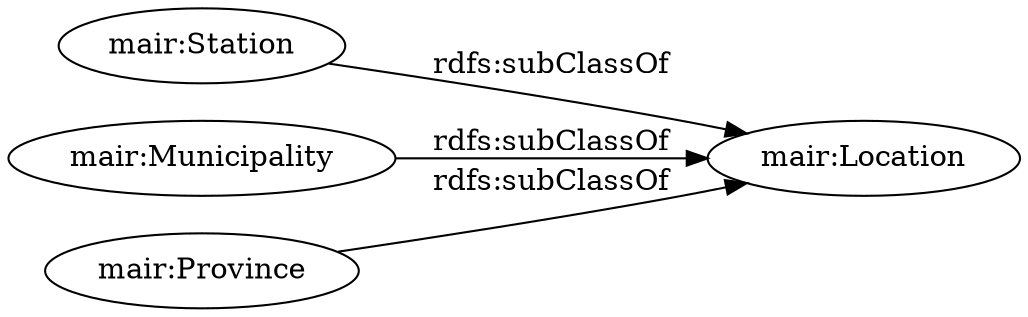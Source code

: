 digraph ar2dtool_diagram { 
rankdir=LR;
size="1000"
	"mair:Station" -> "mair:Location" [ label = "rdfs:subClassOf" ];
	"mair:Municipality" -> "mair:Location" [ label = "rdfs:subClassOf" ];
	"mair:Province" -> "mair:Location" [ label = "rdfs:subClassOf" ];

}
